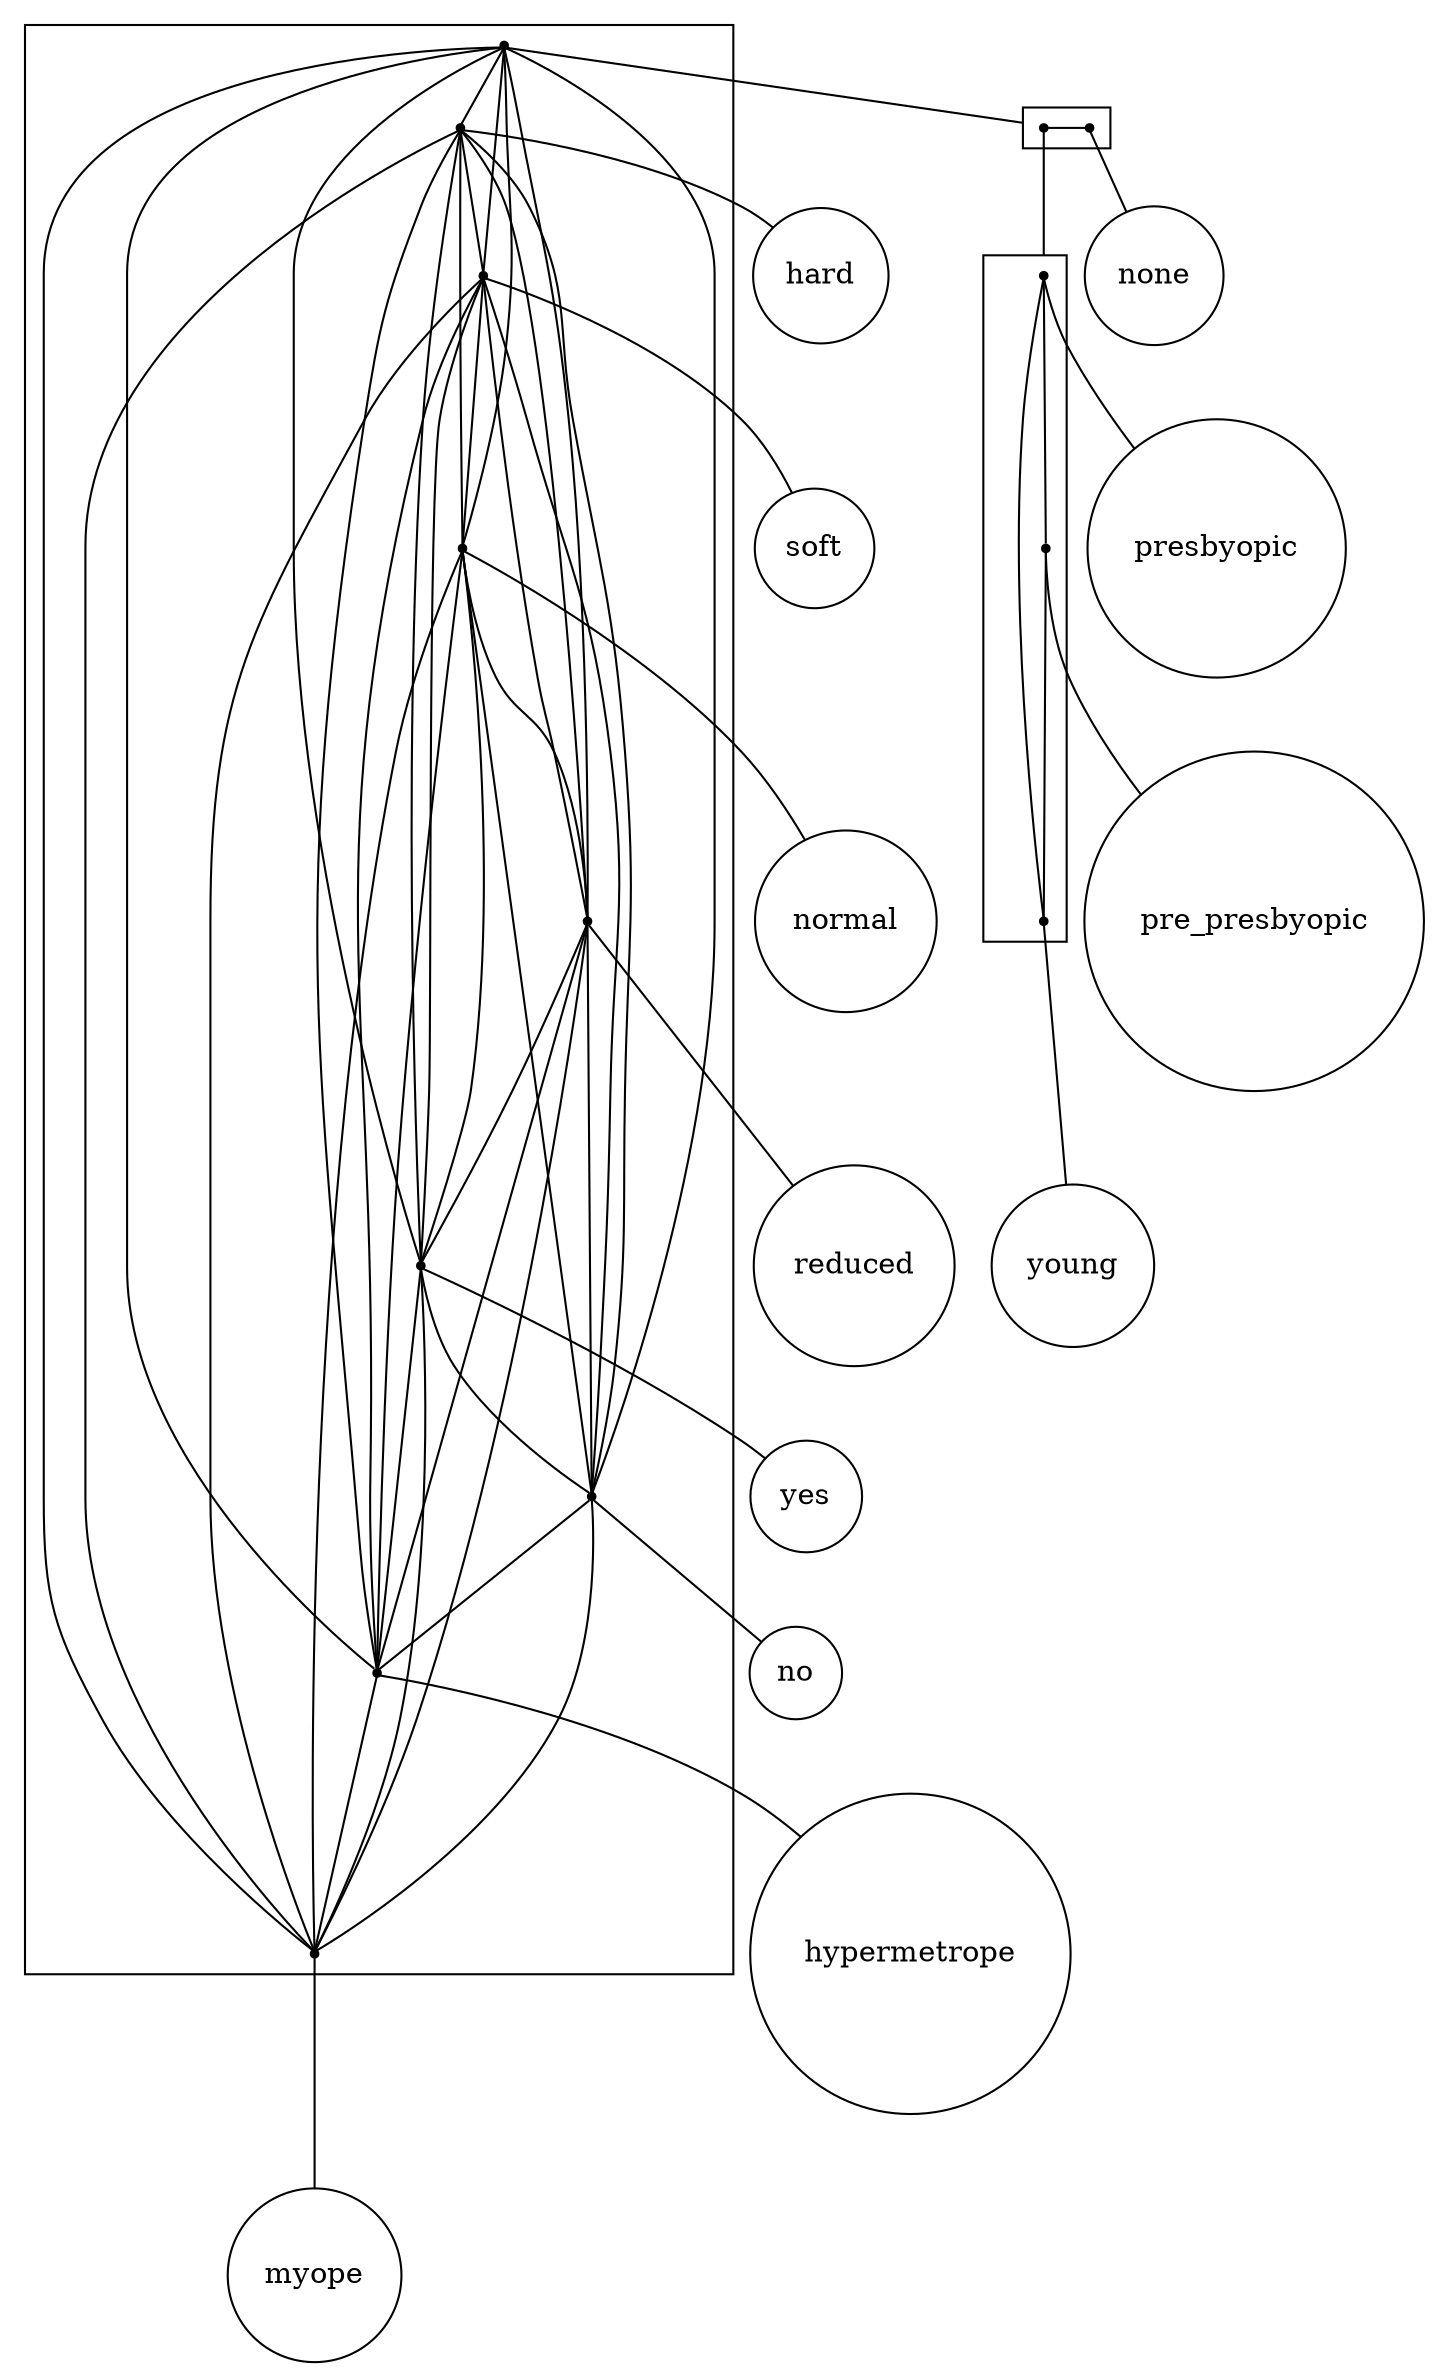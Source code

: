 strict digraph "plain_2-structure_with_threshold" {
compound=true;
fontname=Verdana;
fontsize=12;
newrank=true;
node [shape=circle];
hard;
soft;
normal;
reduced;
yes;
no;
hypermetrope;
myope;
none;
presbyopic;
pre_presbyopic;
young;
subgraph cluster_myopeyoungreducedsoftpresbyopichardyesnonepre_presbyopichypermetropenonormal {
node [shape=point];
s_youngnonepresbyopicpre_presbyopic -> s_hard  [arrowhead=none, color=black];
s_youngnonepresbyopicpre_presbyopic -> s_soft  [arrowhead=none, color=black];
s_youngnonepresbyopicpre_presbyopic -> s_normal  [arrowhead=none, color=black];
s_youngnonepresbyopicpre_presbyopic -> s_reduced  [arrowhead=none, color=black];
s_youngnonepresbyopicpre_presbyopic -> s_yes  [arrowhead=none, color=black];
s_youngnonepresbyopicpre_presbyopic -> s_no  [arrowhead=none, color=black];
s_youngnonepresbyopicpre_presbyopic -> s_hypermetrope  [arrowhead=none, color=black];
s_youngnonepresbyopicpre_presbyopic -> s_myope  [arrowhead=none, color=black];
s_hard -> s_soft  [arrowhead=none, color=black];
s_hard -> s_normal  [arrowhead=none, color=black];
s_hard -> s_reduced  [arrowhead=none, color=black];
s_hard -> s_yes  [arrowhead=none, color=black];
s_hard -> s_no  [arrowhead=none, color=black];
s_hard -> s_hypermetrope  [arrowhead=none, color=black];
s_hard -> s_myope  [arrowhead=none, color=black];
s_soft -> s_normal  [arrowhead=none, color=black];
s_soft -> s_reduced  [arrowhead=none, color=black];
s_soft -> s_yes  [arrowhead=none, color=black];
s_soft -> s_no  [arrowhead=none, color=black];
s_soft -> s_hypermetrope  [arrowhead=none, color=black];
s_soft -> s_myope  [arrowhead=none, color=black];
s_normal -> s_reduced  [arrowhead=none, color=black];
s_normal -> s_yes  [arrowhead=none, color=black];
s_normal -> s_no  [arrowhead=none, color=black];
s_normal -> s_hypermetrope  [arrowhead=none, color=black];
s_normal -> s_myope  [arrowhead=none, color=black];
s_reduced -> s_yes  [arrowhead=none, color=black];
s_reduced -> s_no  [arrowhead=none, color=black];
s_reduced -> s_hypermetrope  [arrowhead=none, color=black];
s_reduced -> s_myope  [arrowhead=none, color=black];
s_yes -> s_no  [arrowhead=none, color=black];
s_yes -> s_hypermetrope  [arrowhead=none, color=black];
s_yes -> s_myope  [arrowhead=none, color=black];
s_no -> s_hypermetrope  [arrowhead=none, color=black];
s_no -> s_myope  [arrowhead=none, color=black];
s_hypermetrope -> s_myope  [arrowhead=none, color=black];
}

subgraph cluster_youngnonepresbyopicpre_presbyopic {
rank=same;
node [shape=point];
s_youngpresbyopicpre_presbyopic -> s_none  [arrowhead=none, color=black];
}

subgraph cluster_youngpresbyopicpre_presbyopic {
node [shape=point];
s_presbyopic -> s_pre_presbyopic  [arrowhead=none, color=black];
s_presbyopic -> s_young  [arrowhead=none, color=black];
s_pre_presbyopic -> s_young  [arrowhead=none, color=black];
}

s_youngnonepresbyopicpre_presbyopic -> s_youngpresbyopicpre_presbyopic  [arrowhead=none, lhead=cluster_youngnonepresbyopicpre_presbyopic];
s_hard -> hard  [arrowhead=none];
s_soft -> soft  [arrowhead=none];
s_normal -> normal  [arrowhead=none];
s_reduced -> reduced  [arrowhead=none];
s_yes -> yes  [arrowhead=none];
s_no -> no  [arrowhead=none];
s_hypermetrope -> hypermetrope  [arrowhead=none];
s_myope -> myope  [arrowhead=none];
s_youngpresbyopicpre_presbyopic -> s_presbyopic  [arrowhead=none, lhead=cluster_youngpresbyopicpre_presbyopic];
s_none -> none  [arrowhead=none];
s_presbyopic -> presbyopic  [arrowhead=none];
s_pre_presbyopic -> pre_presbyopic  [arrowhead=none];
s_young -> young  [arrowhead=none];
}
